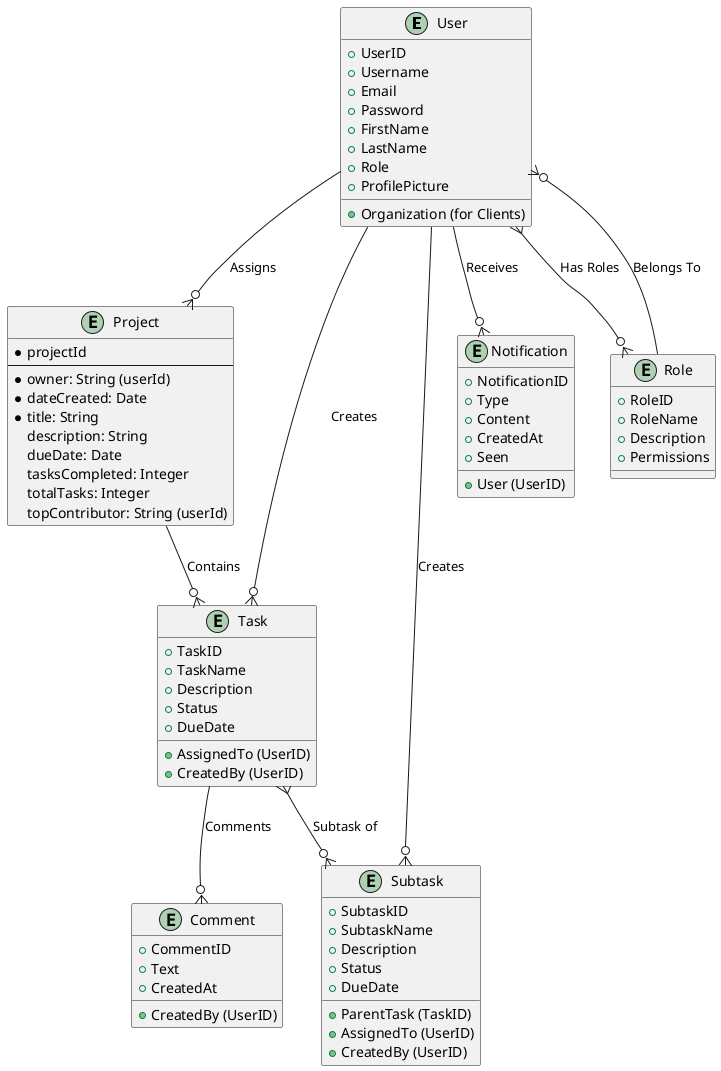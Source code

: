 @startuml

entity Entity1 as "User" {
  +UserID
  +Username
  +Email
  +Password
  +FirstName
  +LastName
  +Role
  +Organization (for Clients)
  +ProfilePicture
}

entity Entity2 as "Project" {
  *projectId
  ---
  *owner: String (userId)
  *dateCreated: Date
  *title: String
  description: String
  dueDate: Date
  tasksCompleted: Integer
  totalTasks: Integer
  topContributor: String (userId)
}

entity Entity3 as "Task" {
  +TaskID
  +TaskName
  +Description
  +Status
  +DueDate
  +AssignedTo (UserID)
  +CreatedBy (UserID)
}

entity Entity4 as "Subtask" {
  +SubtaskID
  +SubtaskName
  +Description
  +Status
  +DueDate
  +ParentTask (TaskID)
  +AssignedTo (UserID)
  +CreatedBy (UserID)
}

entity Entity5 as "Comment" {
  +CommentID
  +Text
  +CreatedAt
  +CreatedBy (UserID)
}

entity Entity6 as "Notification" {
  +NotificationID
  +Type
  +Content
  +CreatedAt
  +User (UserID)
  +Seen
}

entity Entity7 as "Role" {
  +RoleID
  +RoleName
  +Description
  +Permissions
}

Entity1 --o{ Entity2 : Assigns
Entity1 --o{ Entity3 : Creates
Entity1 --o{ Entity4 : Creates
Entity3 }--o{ Entity4 : Subtask of
Entity2 --o{ Entity3 : Contains
Entity3 --o{ Entity5 : Comments
Entity1 --o{ Entity6 : Receives
Entity1 }--o{ Entity7 : Has Roles
Entity7 --o{ Entity1 : Belongs To

@enduml
